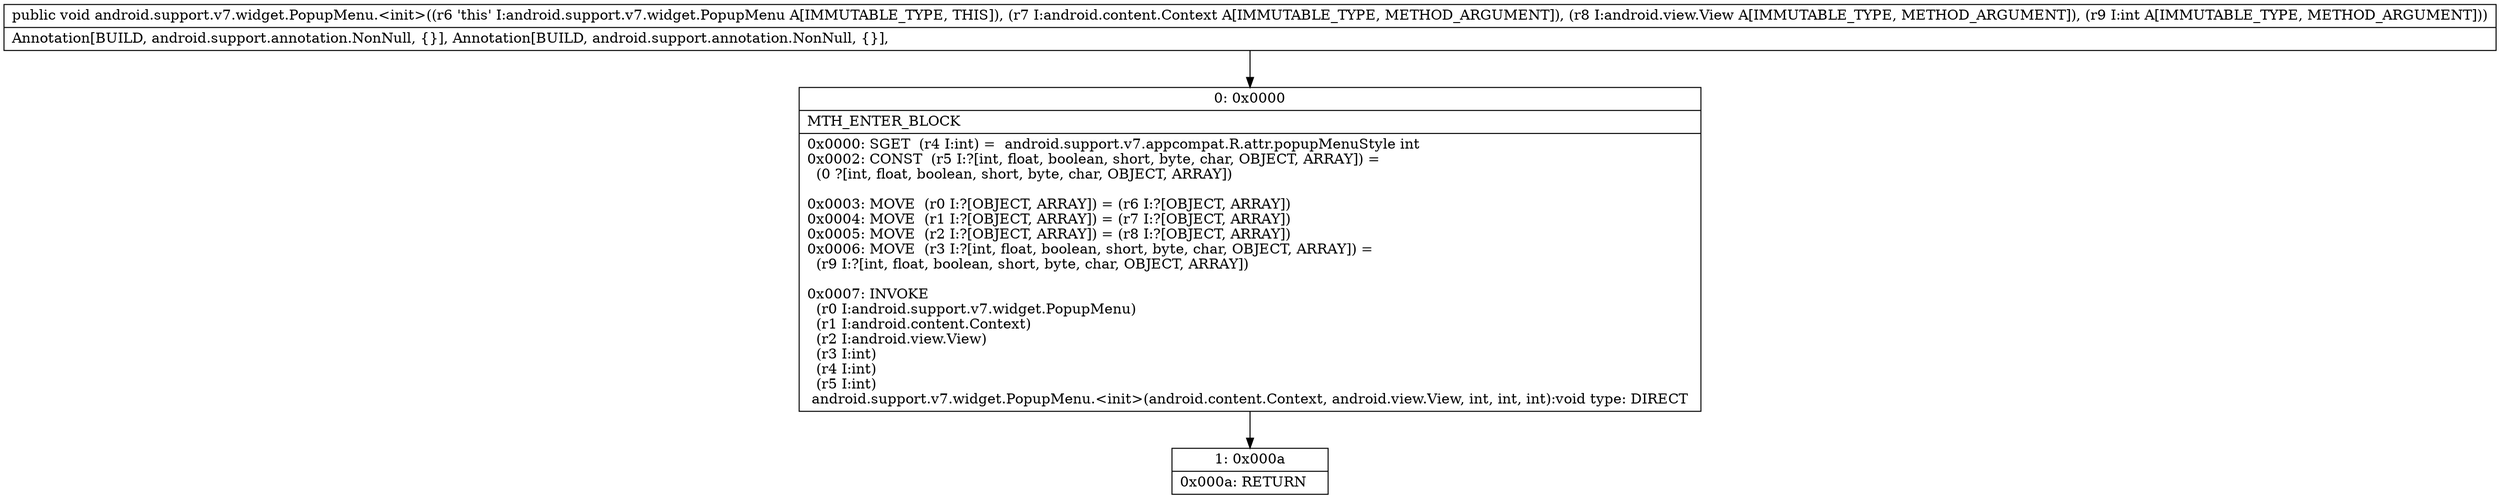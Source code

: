 digraph "CFG forandroid.support.v7.widget.PopupMenu.\<init\>(Landroid\/content\/Context;Landroid\/view\/View;I)V" {
Node_0 [shape=record,label="{0\:\ 0x0000|MTH_ENTER_BLOCK\l|0x0000: SGET  (r4 I:int) =  android.support.v7.appcompat.R.attr.popupMenuStyle int \l0x0002: CONST  (r5 I:?[int, float, boolean, short, byte, char, OBJECT, ARRAY]) = \l  (0 ?[int, float, boolean, short, byte, char, OBJECT, ARRAY])\l \l0x0003: MOVE  (r0 I:?[OBJECT, ARRAY]) = (r6 I:?[OBJECT, ARRAY]) \l0x0004: MOVE  (r1 I:?[OBJECT, ARRAY]) = (r7 I:?[OBJECT, ARRAY]) \l0x0005: MOVE  (r2 I:?[OBJECT, ARRAY]) = (r8 I:?[OBJECT, ARRAY]) \l0x0006: MOVE  (r3 I:?[int, float, boolean, short, byte, char, OBJECT, ARRAY]) = \l  (r9 I:?[int, float, boolean, short, byte, char, OBJECT, ARRAY])\l \l0x0007: INVOKE  \l  (r0 I:android.support.v7.widget.PopupMenu)\l  (r1 I:android.content.Context)\l  (r2 I:android.view.View)\l  (r3 I:int)\l  (r4 I:int)\l  (r5 I:int)\l android.support.v7.widget.PopupMenu.\<init\>(android.content.Context, android.view.View, int, int, int):void type: DIRECT \l}"];
Node_1 [shape=record,label="{1\:\ 0x000a|0x000a: RETURN   \l}"];
MethodNode[shape=record,label="{public void android.support.v7.widget.PopupMenu.\<init\>((r6 'this' I:android.support.v7.widget.PopupMenu A[IMMUTABLE_TYPE, THIS]), (r7 I:android.content.Context A[IMMUTABLE_TYPE, METHOD_ARGUMENT]), (r8 I:android.view.View A[IMMUTABLE_TYPE, METHOD_ARGUMENT]), (r9 I:int A[IMMUTABLE_TYPE, METHOD_ARGUMENT]))  | Annotation[BUILD, android.support.annotation.NonNull, \{\}], Annotation[BUILD, android.support.annotation.NonNull, \{\}], \l}"];
MethodNode -> Node_0;
Node_0 -> Node_1;
}

